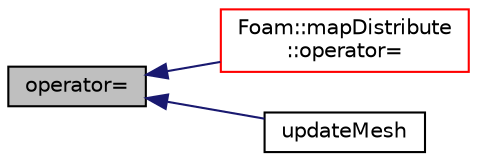 digraph "operator="
{
  bgcolor="transparent";
  edge [fontname="Helvetica",fontsize="10",labelfontname="Helvetica",labelfontsize="10"];
  node [fontname="Helvetica",fontsize="10",shape=record];
  rankdir="LR";
  Node2280 [label="operator=",height=0.2,width=0.4,color="black", fillcolor="grey75", style="filled", fontcolor="black"];
  Node2280 -> Node2281 [dir="back",color="midnightblue",fontsize="10",style="solid",fontname="Helvetica"];
  Node2281 [label="Foam::mapDistribute\l::operator=",height=0.2,width=0.4,color="red",URL="$a28513.html#a00b2693ada327b8fd8180b55482d8472"];
  Node2280 -> Node2284 [dir="back",color="midnightblue",fontsize="10",style="solid",fontname="Helvetica"];
  Node2284 [label="updateMesh",height=0.2,width=0.4,color="black",URL="$a28525.html#ad57565956fd4064299f4bd3c4eebb1d4",tooltip="Correct for topo change. "];
}

